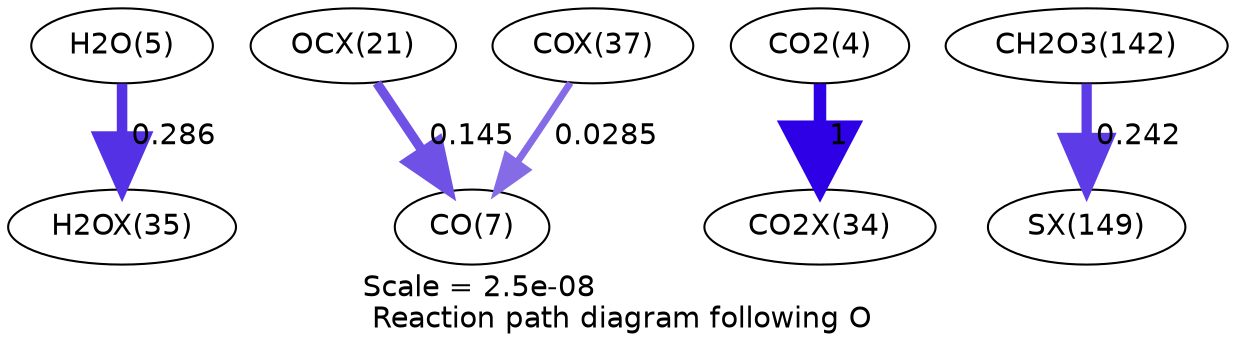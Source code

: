 digraph reaction_paths {
center=1;
s7 -> s35[fontname="Helvetica", style="setlinewidth(5.05)", arrowsize=2.53, color="0.7, 0.786, 0.9"
, label=" 0.286"];
s26 -> s9[fontname="Helvetica", style="setlinewidth(4.54)", arrowsize=2.27, color="0.7, 0.645, 0.9"
, label=" 0.145"];
s37 -> s9[fontname="Helvetica", style="setlinewidth(3.31)", arrowsize=1.66, color="0.7, 0.528, 0.9"
, label=" 0.0285"];
s6 -> s34[fontname="Helvetica", style="setlinewidth(6)", arrowsize=3, color="0.7, 1.5, 0.9"
, label=" 1"];
s21 -> s45[fontname="Helvetica", style="setlinewidth(4.93)", arrowsize=2.46, color="0.7, 0.742, 0.9"
, label=" 0.242"];
s6 [ fontname="Helvetica", label="CO2(4)"];
s7 [ fontname="Helvetica", label="H2O(5)"];
s9 [ fontname="Helvetica", label="CO(7)"];
s21 [ fontname="Helvetica", label="CH2O3(142)"];
s26 [ fontname="Helvetica", label="OCX(21)"];
s34 [ fontname="Helvetica", label="CO2X(34)"];
s35 [ fontname="Helvetica", label="H2OX(35)"];
s37 [ fontname="Helvetica", label="COX(37)"];
s45 [ fontname="Helvetica", label="SX(149)"];
 label = "Scale = 2.5e-08\l Reaction path diagram following O";
 fontname = "Helvetica";
}
